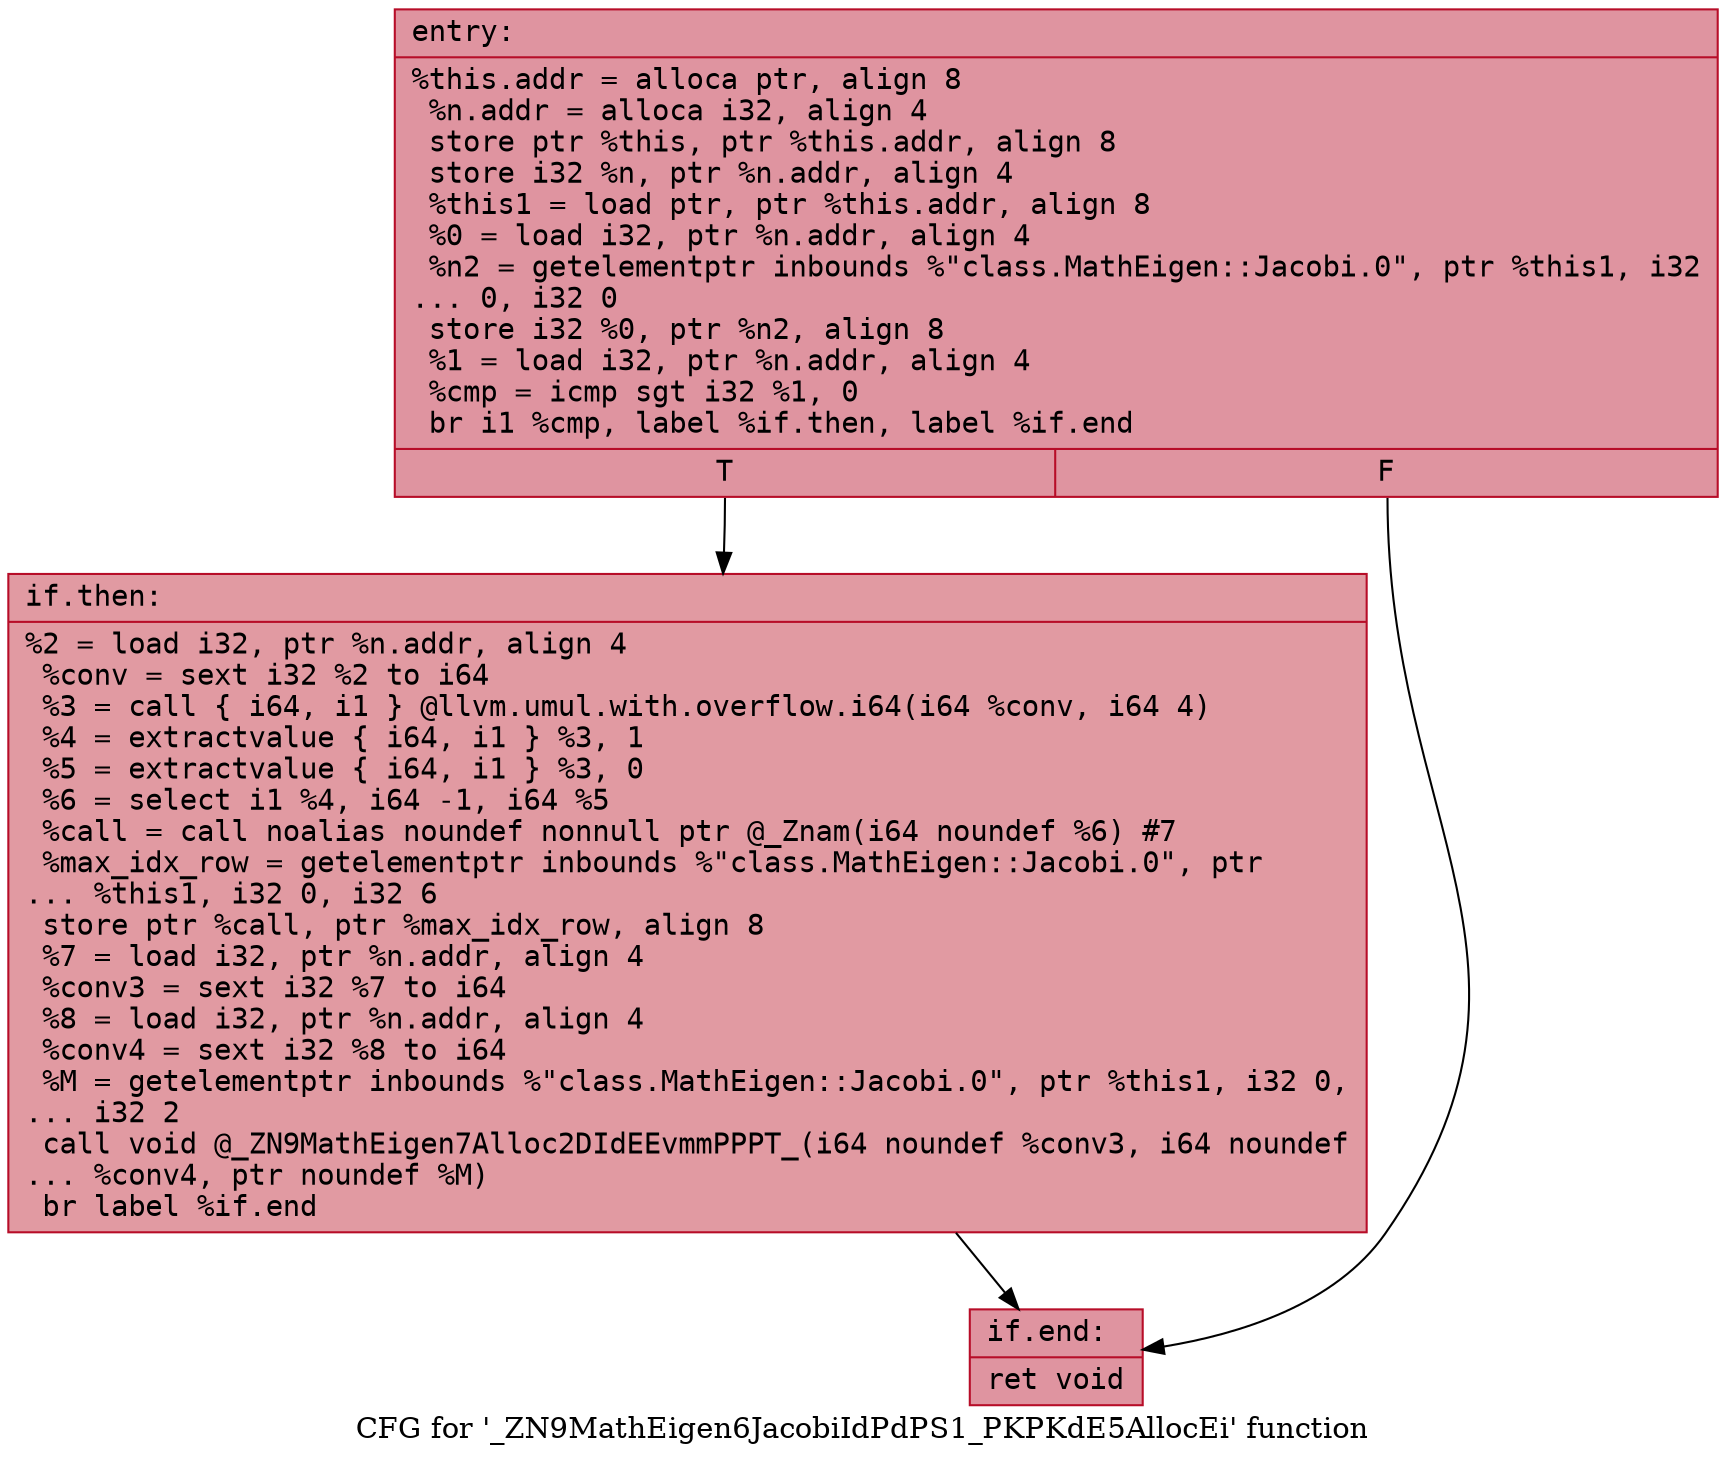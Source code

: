 digraph "CFG for '_ZN9MathEigen6JacobiIdPdPS1_PKPKdE5AllocEi' function" {
	label="CFG for '_ZN9MathEigen6JacobiIdPdPS1_PKPKdE5AllocEi' function";

	Node0x5600924b2970 [shape=record,color="#b70d28ff", style=filled, fillcolor="#b70d2870" fontname="Courier",label="{entry:\l|  %this.addr = alloca ptr, align 8\l  %n.addr = alloca i32, align 4\l  store ptr %this, ptr %this.addr, align 8\l  store i32 %n, ptr %n.addr, align 4\l  %this1 = load ptr, ptr %this.addr, align 8\l  %0 = load i32, ptr %n.addr, align 4\l  %n2 = getelementptr inbounds %\"class.MathEigen::Jacobi.0\", ptr %this1, i32\l... 0, i32 0\l  store i32 %0, ptr %n2, align 8\l  %1 = load i32, ptr %n.addr, align 4\l  %cmp = icmp sgt i32 %1, 0\l  br i1 %cmp, label %if.then, label %if.end\l|{<s0>T|<s1>F}}"];
	Node0x5600924b2970:s0 -> Node0x5600924b2f80[tooltip="entry -> if.then\nProbability 62.50%" ];
	Node0x5600924b2970:s1 -> Node0x560092430810[tooltip="entry -> if.end\nProbability 37.50%" ];
	Node0x5600924b2f80 [shape=record,color="#b70d28ff", style=filled, fillcolor="#bb1b2c70" fontname="Courier",label="{if.then:\l|  %2 = load i32, ptr %n.addr, align 4\l  %conv = sext i32 %2 to i64\l  %3 = call \{ i64, i1 \} @llvm.umul.with.overflow.i64(i64 %conv, i64 4)\l  %4 = extractvalue \{ i64, i1 \} %3, 1\l  %5 = extractvalue \{ i64, i1 \} %3, 0\l  %6 = select i1 %4, i64 -1, i64 %5\l  %call = call noalias noundef nonnull ptr @_Znam(i64 noundef %6) #7\l  %max_idx_row = getelementptr inbounds %\"class.MathEigen::Jacobi.0\", ptr\l... %this1, i32 0, i32 6\l  store ptr %call, ptr %max_idx_row, align 8\l  %7 = load i32, ptr %n.addr, align 4\l  %conv3 = sext i32 %7 to i64\l  %8 = load i32, ptr %n.addr, align 4\l  %conv4 = sext i32 %8 to i64\l  %M = getelementptr inbounds %\"class.MathEigen::Jacobi.0\", ptr %this1, i32 0,\l... i32 2\l  call void @_ZN9MathEigen7Alloc2DIdEEvmmPPPT_(i64 noundef %conv3, i64 noundef\l... %conv4, ptr noundef %M)\l  br label %if.end\l}"];
	Node0x5600924b2f80 -> Node0x560092430810[tooltip="if.then -> if.end\nProbability 100.00%" ];
	Node0x560092430810 [shape=record,color="#b70d28ff", style=filled, fillcolor="#b70d2870" fontname="Courier",label="{if.end:\l|  ret void\l}"];
}
